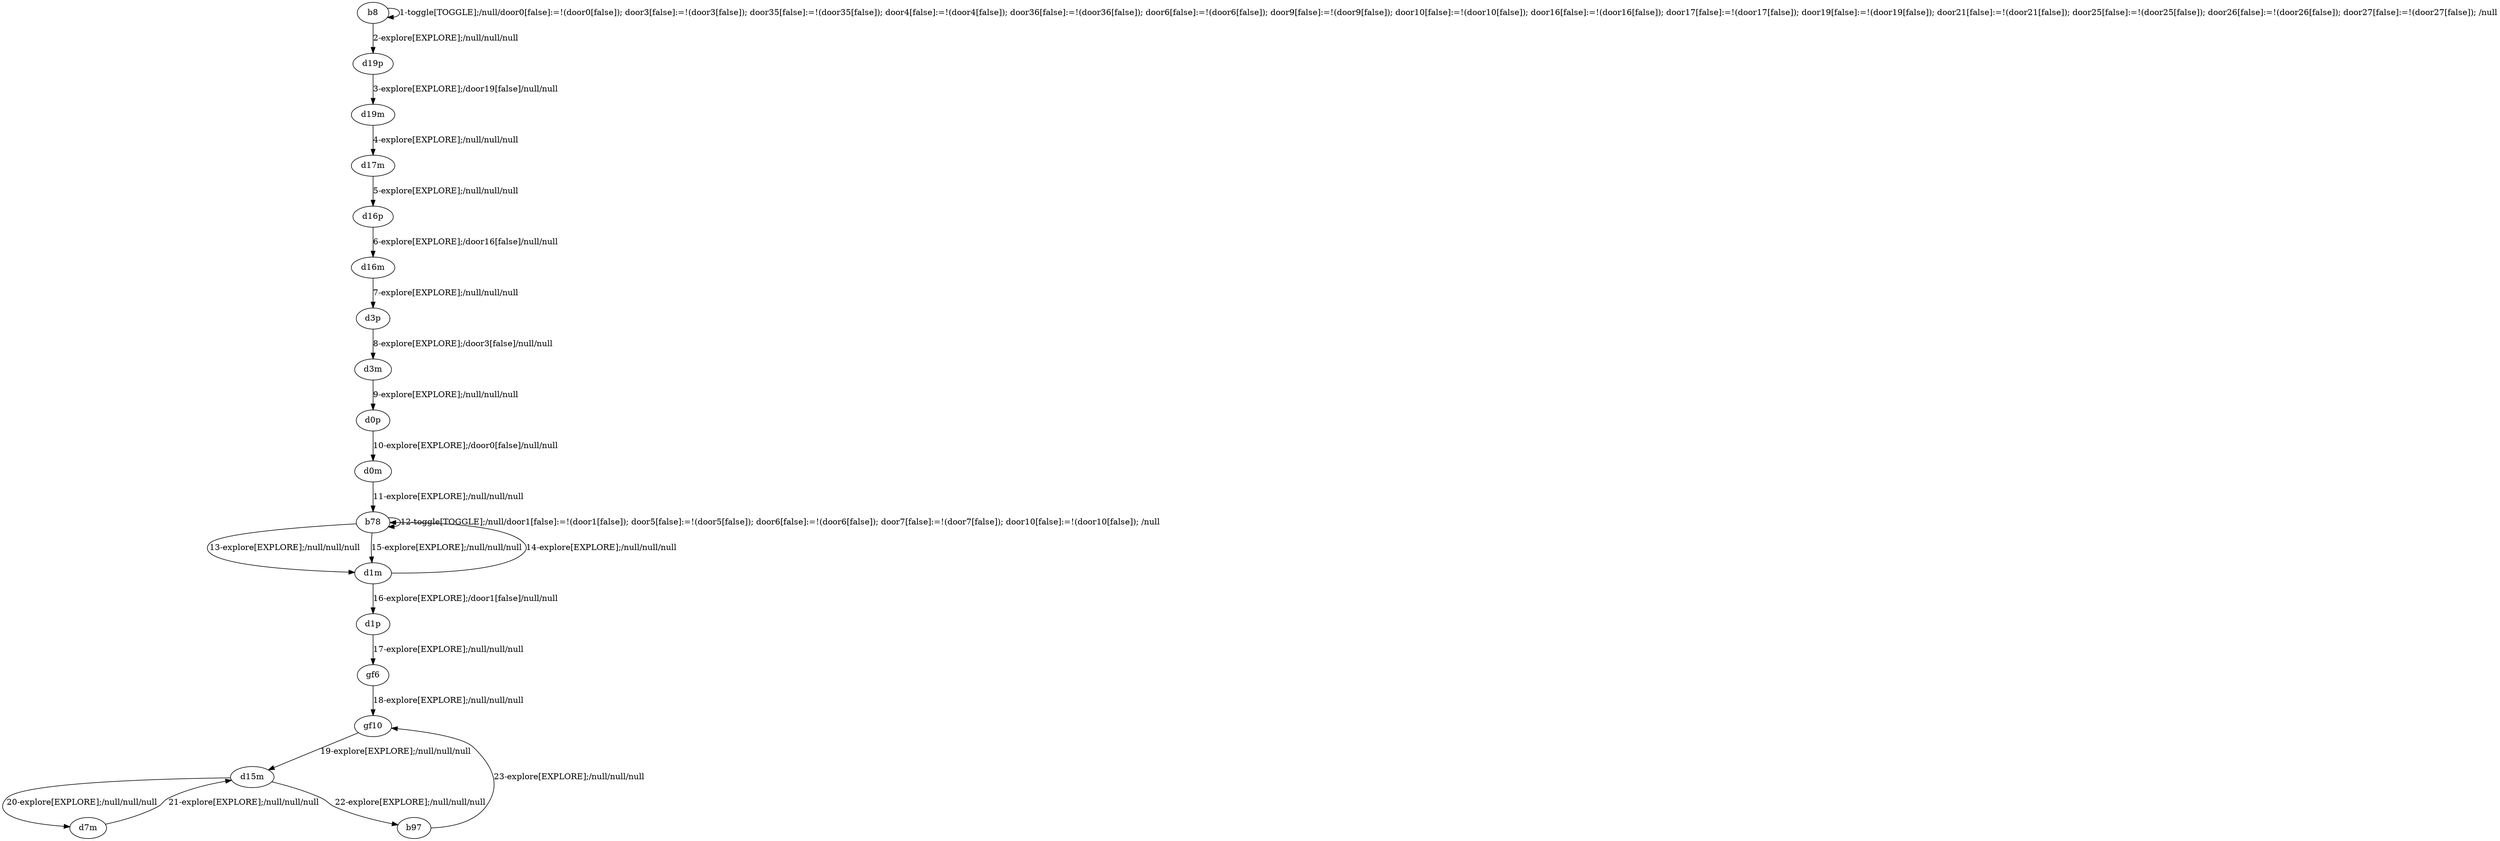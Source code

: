 # Total number of goals covered by this test: 1
# b97 --> gf10

digraph g {
"b8" -> "b8" [label = "1-toggle[TOGGLE];/null/door0[false]:=!(door0[false]); door3[false]:=!(door3[false]); door35[false]:=!(door35[false]); door4[false]:=!(door4[false]); door36[false]:=!(door36[false]); door6[false]:=!(door6[false]); door9[false]:=!(door9[false]); door10[false]:=!(door10[false]); door16[false]:=!(door16[false]); door17[false]:=!(door17[false]); door19[false]:=!(door19[false]); door21[false]:=!(door21[false]); door25[false]:=!(door25[false]); door26[false]:=!(door26[false]); door27[false]:=!(door27[false]); /null"];
"b8" -> "d19p" [label = "2-explore[EXPLORE];/null/null/null"];
"d19p" -> "d19m" [label = "3-explore[EXPLORE];/door19[false]/null/null"];
"d19m" -> "d17m" [label = "4-explore[EXPLORE];/null/null/null"];
"d17m" -> "d16p" [label = "5-explore[EXPLORE];/null/null/null"];
"d16p" -> "d16m" [label = "6-explore[EXPLORE];/door16[false]/null/null"];
"d16m" -> "d3p" [label = "7-explore[EXPLORE];/null/null/null"];
"d3p" -> "d3m" [label = "8-explore[EXPLORE];/door3[false]/null/null"];
"d3m" -> "d0p" [label = "9-explore[EXPLORE];/null/null/null"];
"d0p" -> "d0m" [label = "10-explore[EXPLORE];/door0[false]/null/null"];
"d0m" -> "b78" [label = "11-explore[EXPLORE];/null/null/null"];
"b78" -> "b78" [label = "12-toggle[TOGGLE];/null/door1[false]:=!(door1[false]); door5[false]:=!(door5[false]); door6[false]:=!(door6[false]); door7[false]:=!(door7[false]); door10[false]:=!(door10[false]); /null"];
"b78" -> "d1m" [label = "13-explore[EXPLORE];/null/null/null"];
"d1m" -> "b78" [label = "14-explore[EXPLORE];/null/null/null"];
"b78" -> "d1m" [label = "15-explore[EXPLORE];/null/null/null"];
"d1m" -> "d1p" [label = "16-explore[EXPLORE];/door1[false]/null/null"];
"d1p" -> "gf6" [label = "17-explore[EXPLORE];/null/null/null"];
"gf6" -> "gf10" [label = "18-explore[EXPLORE];/null/null/null"];
"gf10" -> "d15m" [label = "19-explore[EXPLORE];/null/null/null"];
"d15m" -> "d7m" [label = "20-explore[EXPLORE];/null/null/null"];
"d7m" -> "d15m" [label = "21-explore[EXPLORE];/null/null/null"];
"d15m" -> "b97" [label = "22-explore[EXPLORE];/null/null/null"];
"b97" -> "gf10" [label = "23-explore[EXPLORE];/null/null/null"];
}